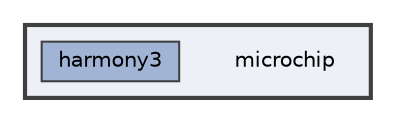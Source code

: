digraph "C:/microchip"
{
 // INTERACTIVE_SVG=YES
 // LATEX_PDF_SIZE
  bgcolor="transparent";
  edge [fontname=Helvetica,fontsize=10,labelfontname=Helvetica,labelfontsize=10];
  node [fontname=Helvetica,fontsize=10,shape=box,height=0.2,width=0.4];
  compound=true
  subgraph clusterdir_60864ceb768185ac6327ae001cbbf6bb {
    graph [ bgcolor="#edf0f7", pencolor="grey25", label="", fontname=Helvetica,fontsize=10 style="filled,bold", URL="dir_60864ceb768185ac6327ae001cbbf6bb.html",tooltip=""]
    dir_60864ceb768185ac6327ae001cbbf6bb [shape=plaintext, label="microchip"];
  dir_8327cc5e7490d0d717a590fa18e4643a [label="harmony3", fillcolor="#a2b4d6", color="grey25", style="filled", URL="dir_8327cc5e7490d0d717a590fa18e4643a.html",tooltip=""];
  }
}
